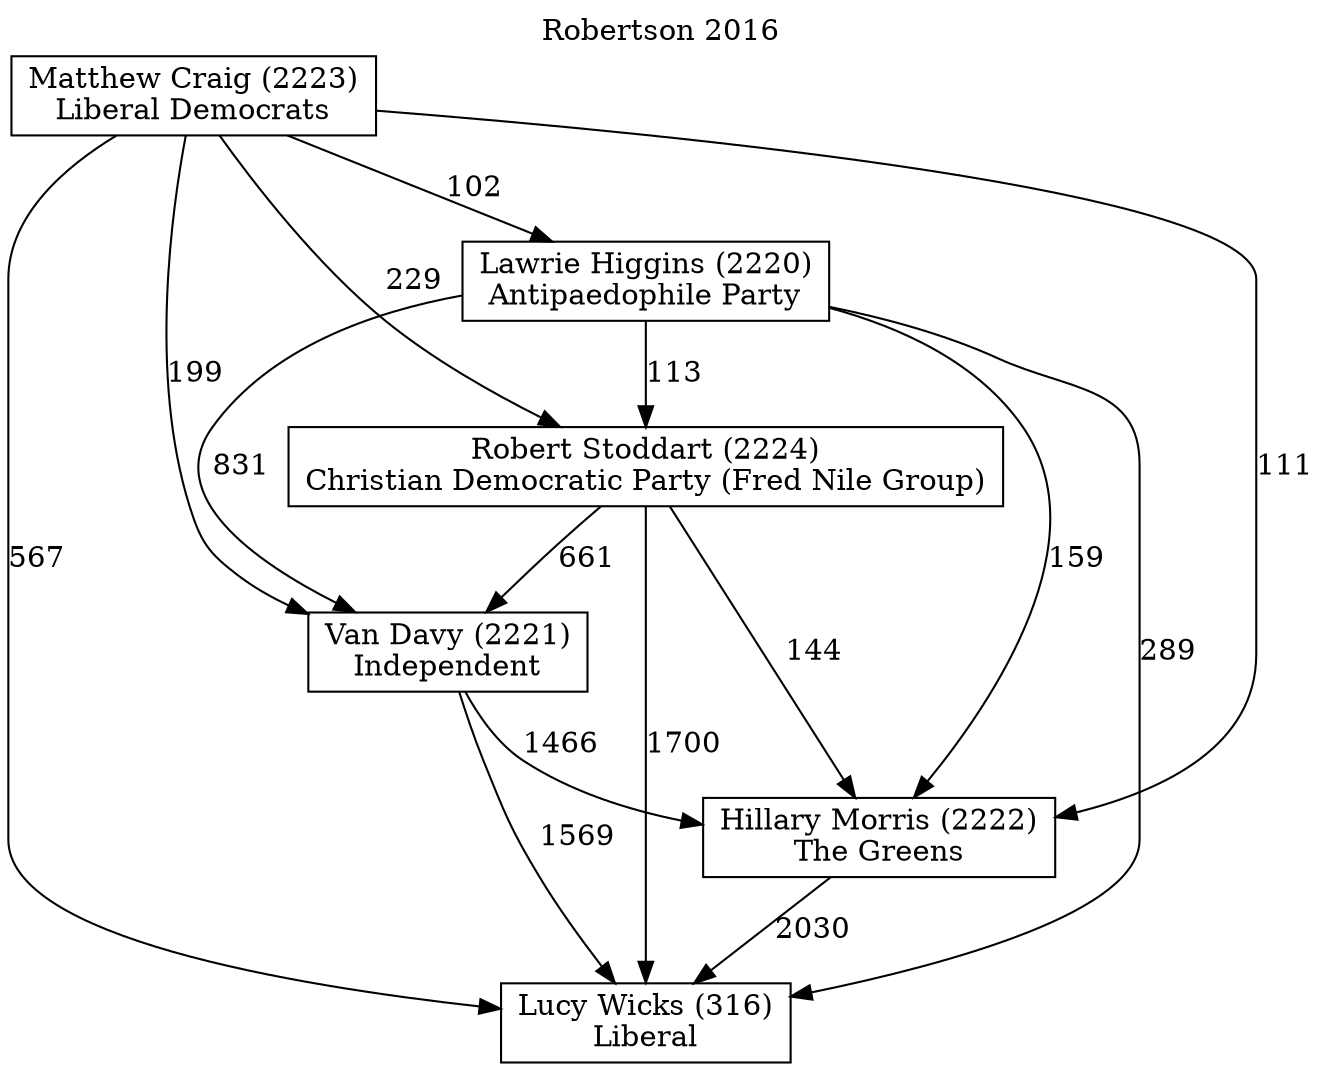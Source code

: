 // House preference flow
digraph "Lucy Wicks (316)_Robertson_2016" {
	graph [label="Robertson 2016" labelloc=t mclimit=10]
	node [shape=box]
	"Lucy Wicks (316)" [label="Lucy Wicks (316)
Liberal"]
	"Hillary Morris (2222)" [label="Hillary Morris (2222)
The Greens"]
	"Van Davy (2221)" [label="Van Davy (2221)
Independent"]
	"Robert Stoddart (2224)" [label="Robert Stoddart (2224)
Christian Democratic Party (Fred Nile Group)"]
	"Lawrie Higgins (2220)" [label="Lawrie Higgins (2220)
Antipaedophile Party"]
	"Matthew Craig (2223)" [label="Matthew Craig (2223)
Liberal Democrats"]
	"Hillary Morris (2222)" -> "Lucy Wicks (316)" [label=2030]
	"Van Davy (2221)" -> "Hillary Morris (2222)" [label=1466]
	"Robert Stoddart (2224)" -> "Van Davy (2221)" [label=661]
	"Lawrie Higgins (2220)" -> "Robert Stoddart (2224)" [label=113]
	"Matthew Craig (2223)" -> "Lawrie Higgins (2220)" [label=102]
	"Van Davy (2221)" -> "Lucy Wicks (316)" [label=1569]
	"Robert Stoddart (2224)" -> "Lucy Wicks (316)" [label=1700]
	"Lawrie Higgins (2220)" -> "Lucy Wicks (316)" [label=289]
	"Matthew Craig (2223)" -> "Lucy Wicks (316)" [label=567]
	"Matthew Craig (2223)" -> "Robert Stoddart (2224)" [label=229]
	"Lawrie Higgins (2220)" -> "Van Davy (2221)" [label=831]
	"Matthew Craig (2223)" -> "Van Davy (2221)" [label=199]
	"Robert Stoddart (2224)" -> "Hillary Morris (2222)" [label=144]
	"Lawrie Higgins (2220)" -> "Hillary Morris (2222)" [label=159]
	"Matthew Craig (2223)" -> "Hillary Morris (2222)" [label=111]
}

